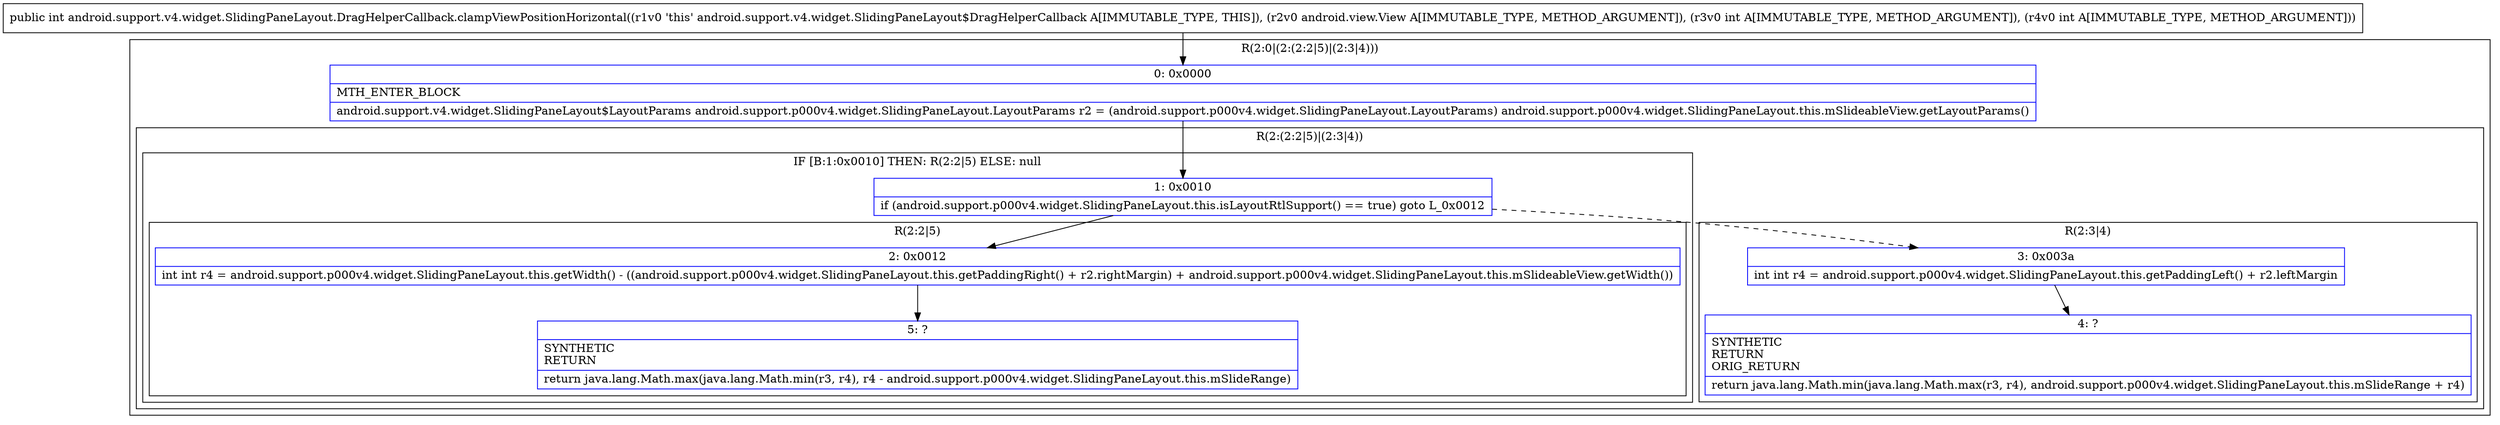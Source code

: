 digraph "CFG forandroid.support.v4.widget.SlidingPaneLayout.DragHelperCallback.clampViewPositionHorizontal(Landroid\/view\/View;II)I" {
subgraph cluster_Region_1649348528 {
label = "R(2:0|(2:(2:2|5)|(2:3|4)))";
node [shape=record,color=blue];
Node_0 [shape=record,label="{0\:\ 0x0000|MTH_ENTER_BLOCK\l|android.support.v4.widget.SlidingPaneLayout$LayoutParams android.support.p000v4.widget.SlidingPaneLayout.LayoutParams r2 = (android.support.p000v4.widget.SlidingPaneLayout.LayoutParams) android.support.p000v4.widget.SlidingPaneLayout.this.mSlideableView.getLayoutParams()\l}"];
subgraph cluster_Region_1519589426 {
label = "R(2:(2:2|5)|(2:3|4))";
node [shape=record,color=blue];
subgraph cluster_IfRegion_1479319705 {
label = "IF [B:1:0x0010] THEN: R(2:2|5) ELSE: null";
node [shape=record,color=blue];
Node_1 [shape=record,label="{1\:\ 0x0010|if (android.support.p000v4.widget.SlidingPaneLayout.this.isLayoutRtlSupport() == true) goto L_0x0012\l}"];
subgraph cluster_Region_1795488433 {
label = "R(2:2|5)";
node [shape=record,color=blue];
Node_2 [shape=record,label="{2\:\ 0x0012|int int r4 = android.support.p000v4.widget.SlidingPaneLayout.this.getWidth() \- ((android.support.p000v4.widget.SlidingPaneLayout.this.getPaddingRight() + r2.rightMargin) + android.support.p000v4.widget.SlidingPaneLayout.this.mSlideableView.getWidth())\l}"];
Node_5 [shape=record,label="{5\:\ ?|SYNTHETIC\lRETURN\l|return java.lang.Math.max(java.lang.Math.min(r3, r4), r4 \- android.support.p000v4.widget.SlidingPaneLayout.this.mSlideRange)\l}"];
}
}
subgraph cluster_Region_2029346965 {
label = "R(2:3|4)";
node [shape=record,color=blue];
Node_3 [shape=record,label="{3\:\ 0x003a|int int r4 = android.support.p000v4.widget.SlidingPaneLayout.this.getPaddingLeft() + r2.leftMargin\l}"];
Node_4 [shape=record,label="{4\:\ ?|SYNTHETIC\lRETURN\lORIG_RETURN\l|return java.lang.Math.min(java.lang.Math.max(r3, r4), android.support.p000v4.widget.SlidingPaneLayout.this.mSlideRange + r4)\l}"];
}
}
}
MethodNode[shape=record,label="{public int android.support.v4.widget.SlidingPaneLayout.DragHelperCallback.clampViewPositionHorizontal((r1v0 'this' android.support.v4.widget.SlidingPaneLayout$DragHelperCallback A[IMMUTABLE_TYPE, THIS]), (r2v0 android.view.View A[IMMUTABLE_TYPE, METHOD_ARGUMENT]), (r3v0 int A[IMMUTABLE_TYPE, METHOD_ARGUMENT]), (r4v0 int A[IMMUTABLE_TYPE, METHOD_ARGUMENT])) }"];
MethodNode -> Node_0;
Node_0 -> Node_1;
Node_1 -> Node_2;
Node_1 -> Node_3[style=dashed];
Node_2 -> Node_5;
Node_3 -> Node_4;
}

